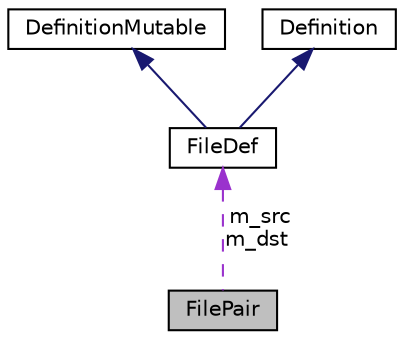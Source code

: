 digraph "FilePair"
{
 // INTERACTIVE_SVG=YES
 // LATEX_PDF_SIZE
  edge [fontname="Helvetica",fontsize="10",labelfontname="Helvetica",labelfontsize="10"];
  node [fontname="Helvetica",fontsize="10",shape=record];
  Node1 [label="FilePair",height=0.2,width=0.4,color="black", fillcolor="grey75", style="filled", fontcolor="black",tooltip="Class representing a pair of FileDef objects"];
  Node2 -> Node1 [dir="back",color="darkorchid3",fontsize="10",style="dashed",label=" m_src\nm_dst" ,fontname="Helvetica"];
  Node2 [label="FileDef",height=0.2,width=0.4,color="black", fillcolor="white", style="filled",URL="$de/db0/class_file_def.html",tooltip="A model of a file symbol."];
  Node3 -> Node2 [dir="back",color="midnightblue",fontsize="10",style="solid",fontname="Helvetica"];
  Node3 [label="DefinitionMutable",height=0.2,width=0.4,color="black", fillcolor="white", style="filled",URL="$d0/d46/class_definition_mutable.html",tooltip=" "];
  Node4 -> Node2 [dir="back",color="midnightblue",fontsize="10",style="solid",fontname="Helvetica"];
  Node4 [label="Definition",height=0.2,width=0.4,color="black", fillcolor="white", style="filled",URL="$d5/dcc/class_definition.html",tooltip="The common base class of all entity definitions found in the sources."];
}
